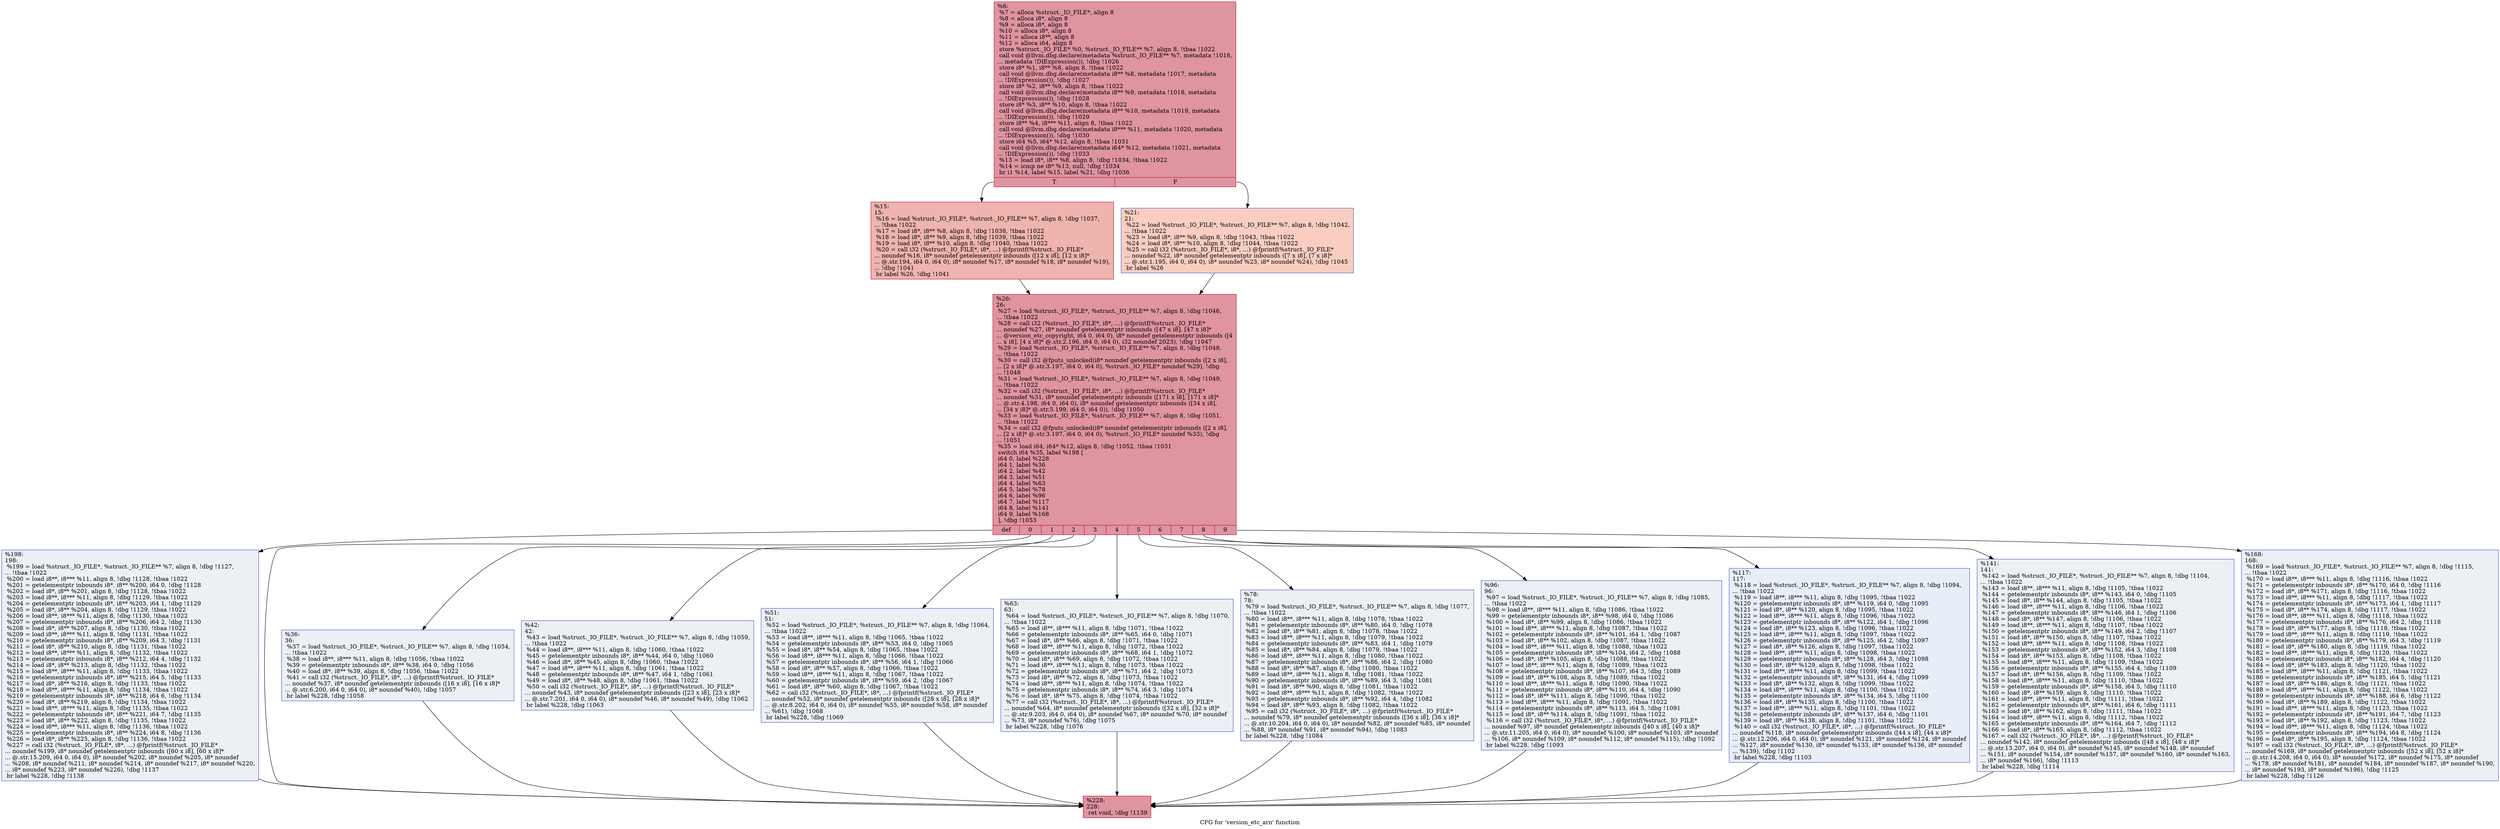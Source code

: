 digraph "CFG for 'version_etc_arn' function" {
	label="CFG for 'version_etc_arn' function";

	Node0x23a9e40 [shape=record,color="#b70d28ff", style=filled, fillcolor="#b70d2870",label="{%6:\l  %7 = alloca %struct._IO_FILE*, align 8\l  %8 = alloca i8*, align 8\l  %9 = alloca i8*, align 8\l  %10 = alloca i8*, align 8\l  %11 = alloca i8**, align 8\l  %12 = alloca i64, align 8\l  store %struct._IO_FILE* %0, %struct._IO_FILE** %7, align 8, !tbaa !1022\l  call void @llvm.dbg.declare(metadata %struct._IO_FILE** %7, metadata !1016,\l... metadata !DIExpression()), !dbg !1026\l  store i8* %1, i8** %8, align 8, !tbaa !1022\l  call void @llvm.dbg.declare(metadata i8** %8, metadata !1017, metadata\l... !DIExpression()), !dbg !1027\l  store i8* %2, i8** %9, align 8, !tbaa !1022\l  call void @llvm.dbg.declare(metadata i8** %9, metadata !1018, metadata\l... !DIExpression()), !dbg !1028\l  store i8* %3, i8** %10, align 8, !tbaa !1022\l  call void @llvm.dbg.declare(metadata i8** %10, metadata !1019, metadata\l... !DIExpression()), !dbg !1029\l  store i8** %4, i8*** %11, align 8, !tbaa !1022\l  call void @llvm.dbg.declare(metadata i8*** %11, metadata !1020, metadata\l... !DIExpression()), !dbg !1030\l  store i64 %5, i64* %12, align 8, !tbaa !1031\l  call void @llvm.dbg.declare(metadata i64* %12, metadata !1021, metadata\l... !DIExpression()), !dbg !1033\l  %13 = load i8*, i8** %8, align 8, !dbg !1034, !tbaa !1022\l  %14 = icmp ne i8* %13, null, !dbg !1034\l  br i1 %14, label %15, label %21, !dbg !1036\l|{<s0>T|<s1>F}}"];
	Node0x23a9e40:s0 -> Node0x23abd90;
	Node0x23a9e40:s1 -> Node0x23abde0;
	Node0x23abd90 [shape=record,color="#b70d28ff", style=filled, fillcolor="#d8564670",label="{%15:\l15:                                               \l  %16 = load %struct._IO_FILE*, %struct._IO_FILE** %7, align 8, !dbg !1037,\l... !tbaa !1022\l  %17 = load i8*, i8** %8, align 8, !dbg !1038, !tbaa !1022\l  %18 = load i8*, i8** %9, align 8, !dbg !1039, !tbaa !1022\l  %19 = load i8*, i8** %10, align 8, !dbg !1040, !tbaa !1022\l  %20 = call i32 (%struct._IO_FILE*, i8*, ...) @fprintf(%struct._IO_FILE*\l... noundef %16, i8* noundef getelementptr inbounds ([12 x i8], [12 x i8]*\l... @.str.194, i64 0, i64 0), i8* noundef %17, i8* noundef %18, i8* noundef %19),\l... !dbg !1041\l  br label %26, !dbg !1041\l}"];
	Node0x23abd90 -> Node0x23abe30;
	Node0x23abde0 [shape=record,color="#3d50c3ff", style=filled, fillcolor="#f2907270",label="{%21:\l21:                                               \l  %22 = load %struct._IO_FILE*, %struct._IO_FILE** %7, align 8, !dbg !1042,\l... !tbaa !1022\l  %23 = load i8*, i8** %9, align 8, !dbg !1043, !tbaa !1022\l  %24 = load i8*, i8** %10, align 8, !dbg !1044, !tbaa !1022\l  %25 = call i32 (%struct._IO_FILE*, i8*, ...) @fprintf(%struct._IO_FILE*\l... noundef %22, i8* noundef getelementptr inbounds ([7 x i8], [7 x i8]*\l... @.str.1.195, i64 0, i64 0), i8* noundef %23, i8* noundef %24), !dbg !1045\l  br label %26\l}"];
	Node0x23abde0 -> Node0x23abe30;
	Node0x23abe30 [shape=record,color="#b70d28ff", style=filled, fillcolor="#b70d2870",label="{%26:\l26:                                               \l  %27 = load %struct._IO_FILE*, %struct._IO_FILE** %7, align 8, !dbg !1046,\l... !tbaa !1022\l  %28 = call i32 (%struct._IO_FILE*, i8*, ...) @fprintf(%struct._IO_FILE*\l... noundef %27, i8* noundef getelementptr inbounds ([47 x i8], [47 x i8]*\l... @version_etc_copyright, i64 0, i64 0), i8* noundef getelementptr inbounds ([4\l... x i8], [4 x i8]* @.str.2.196, i64 0, i64 0), i32 noundef 2023), !dbg !1047\l  %29 = load %struct._IO_FILE*, %struct._IO_FILE** %7, align 8, !dbg !1048,\l... !tbaa !1022\l  %30 = call i32 @fputs_unlocked(i8* noundef getelementptr inbounds ([2 x i8],\l... [2 x i8]* @.str.3.197, i64 0, i64 0), %struct._IO_FILE* noundef %29), !dbg\l... !1048\l  %31 = load %struct._IO_FILE*, %struct._IO_FILE** %7, align 8, !dbg !1049,\l... !tbaa !1022\l  %32 = call i32 (%struct._IO_FILE*, i8*, ...) @fprintf(%struct._IO_FILE*\l... noundef %31, i8* noundef getelementptr inbounds ([171 x i8], [171 x i8]*\l... @.str.4.198, i64 0, i64 0), i8* noundef getelementptr inbounds ([34 x i8],\l... [34 x i8]* @.str.5.199, i64 0, i64 0)), !dbg !1050\l  %33 = load %struct._IO_FILE*, %struct._IO_FILE** %7, align 8, !dbg !1051,\l... !tbaa !1022\l  %34 = call i32 @fputs_unlocked(i8* noundef getelementptr inbounds ([2 x i8],\l... [2 x i8]* @.str.3.197, i64 0, i64 0), %struct._IO_FILE* noundef %33), !dbg\l... !1051\l  %35 = load i64, i64* %12, align 8, !dbg !1052, !tbaa !1031\l  switch i64 %35, label %198 [\l    i64 0, label %228\l    i64 1, label %36\l    i64 2, label %42\l    i64 3, label %51\l    i64 4, label %63\l    i64 5, label %78\l    i64 6, label %96\l    i64 7, label %117\l    i64 8, label %141\l    i64 9, label %168\l  ], !dbg !1053\l|{<s0>def|<s1>0|<s2>1|<s3>2|<s4>3|<s5>4|<s6>5|<s7>6|<s8>7|<s9>8|<s10>9}}"];
	Node0x23abe30:s0 -> Node0x23ac150;
	Node0x23abe30:s1 -> Node0x23ac1a0;
	Node0x23abe30:s2 -> Node0x23abe80;
	Node0x23abe30:s3 -> Node0x23abed0;
	Node0x23abe30:s4 -> Node0x23abf20;
	Node0x23abe30:s5 -> Node0x23abf70;
	Node0x23abe30:s6 -> Node0x23abfc0;
	Node0x23abe30:s7 -> Node0x23ac010;
	Node0x23abe30:s8 -> Node0x23ac060;
	Node0x23abe30:s9 -> Node0x23ac0b0;
	Node0x23abe30:s10 -> Node0x23ac100;
	Node0x23abe80 [shape=record,color="#3d50c3ff", style=filled, fillcolor="#d4dbe670",label="{%36:\l36:                                               \l  %37 = load %struct._IO_FILE*, %struct._IO_FILE** %7, align 8, !dbg !1054,\l... !tbaa !1022\l  %38 = load i8**, i8*** %11, align 8, !dbg !1056, !tbaa !1022\l  %39 = getelementptr inbounds i8*, i8** %38, i64 0, !dbg !1056\l  %40 = load i8*, i8** %39, align 8, !dbg !1056, !tbaa !1022\l  %41 = call i32 (%struct._IO_FILE*, i8*, ...) @fprintf(%struct._IO_FILE*\l... noundef %37, i8* noundef getelementptr inbounds ([16 x i8], [16 x i8]*\l... @.str.6.200, i64 0, i64 0), i8* noundef %40), !dbg !1057\l  br label %228, !dbg !1058\l}"];
	Node0x23abe80 -> Node0x23ac1a0;
	Node0x23abed0 [shape=record,color="#3d50c3ff", style=filled, fillcolor="#d4dbe670",label="{%42:\l42:                                               \l  %43 = load %struct._IO_FILE*, %struct._IO_FILE** %7, align 8, !dbg !1059,\l... !tbaa !1022\l  %44 = load i8**, i8*** %11, align 8, !dbg !1060, !tbaa !1022\l  %45 = getelementptr inbounds i8*, i8** %44, i64 0, !dbg !1060\l  %46 = load i8*, i8** %45, align 8, !dbg !1060, !tbaa !1022\l  %47 = load i8**, i8*** %11, align 8, !dbg !1061, !tbaa !1022\l  %48 = getelementptr inbounds i8*, i8** %47, i64 1, !dbg !1061\l  %49 = load i8*, i8** %48, align 8, !dbg !1061, !tbaa !1022\l  %50 = call i32 (%struct._IO_FILE*, i8*, ...) @fprintf(%struct._IO_FILE*\l... noundef %43, i8* noundef getelementptr inbounds ([23 x i8], [23 x i8]*\l... @.str.7.201, i64 0, i64 0), i8* noundef %46, i8* noundef %49), !dbg !1062\l  br label %228, !dbg !1063\l}"];
	Node0x23abed0 -> Node0x23ac1a0;
	Node0x23abf20 [shape=record,color="#3d50c3ff", style=filled, fillcolor="#d4dbe670",label="{%51:\l51:                                               \l  %52 = load %struct._IO_FILE*, %struct._IO_FILE** %7, align 8, !dbg !1064,\l... !tbaa !1022\l  %53 = load i8**, i8*** %11, align 8, !dbg !1065, !tbaa !1022\l  %54 = getelementptr inbounds i8*, i8** %53, i64 0, !dbg !1065\l  %55 = load i8*, i8** %54, align 8, !dbg !1065, !tbaa !1022\l  %56 = load i8**, i8*** %11, align 8, !dbg !1066, !tbaa !1022\l  %57 = getelementptr inbounds i8*, i8** %56, i64 1, !dbg !1066\l  %58 = load i8*, i8** %57, align 8, !dbg !1066, !tbaa !1022\l  %59 = load i8**, i8*** %11, align 8, !dbg !1067, !tbaa !1022\l  %60 = getelementptr inbounds i8*, i8** %59, i64 2, !dbg !1067\l  %61 = load i8*, i8** %60, align 8, !dbg !1067, !tbaa !1022\l  %62 = call i32 (%struct._IO_FILE*, i8*, ...) @fprintf(%struct._IO_FILE*\l... noundef %52, i8* noundef getelementptr inbounds ([28 x i8], [28 x i8]*\l... @.str.8.202, i64 0, i64 0), i8* noundef %55, i8* noundef %58, i8* noundef\l... %61), !dbg !1068\l  br label %228, !dbg !1069\l}"];
	Node0x23abf20 -> Node0x23ac1a0;
	Node0x23abf70 [shape=record,color="#3d50c3ff", style=filled, fillcolor="#d4dbe670",label="{%63:\l63:                                               \l  %64 = load %struct._IO_FILE*, %struct._IO_FILE** %7, align 8, !dbg !1070,\l... !tbaa !1022\l  %65 = load i8**, i8*** %11, align 8, !dbg !1071, !tbaa !1022\l  %66 = getelementptr inbounds i8*, i8** %65, i64 0, !dbg !1071\l  %67 = load i8*, i8** %66, align 8, !dbg !1071, !tbaa !1022\l  %68 = load i8**, i8*** %11, align 8, !dbg !1072, !tbaa !1022\l  %69 = getelementptr inbounds i8*, i8** %68, i64 1, !dbg !1072\l  %70 = load i8*, i8** %69, align 8, !dbg !1072, !tbaa !1022\l  %71 = load i8**, i8*** %11, align 8, !dbg !1073, !tbaa !1022\l  %72 = getelementptr inbounds i8*, i8** %71, i64 2, !dbg !1073\l  %73 = load i8*, i8** %72, align 8, !dbg !1073, !tbaa !1022\l  %74 = load i8**, i8*** %11, align 8, !dbg !1074, !tbaa !1022\l  %75 = getelementptr inbounds i8*, i8** %74, i64 3, !dbg !1074\l  %76 = load i8*, i8** %75, align 8, !dbg !1074, !tbaa !1022\l  %77 = call i32 (%struct._IO_FILE*, i8*, ...) @fprintf(%struct._IO_FILE*\l... noundef %64, i8* noundef getelementptr inbounds ([32 x i8], [32 x i8]*\l... @.str.9.203, i64 0, i64 0), i8* noundef %67, i8* noundef %70, i8* noundef\l... %73, i8* noundef %76), !dbg !1075\l  br label %228, !dbg !1076\l}"];
	Node0x23abf70 -> Node0x23ac1a0;
	Node0x23abfc0 [shape=record,color="#3d50c3ff", style=filled, fillcolor="#d4dbe670",label="{%78:\l78:                                               \l  %79 = load %struct._IO_FILE*, %struct._IO_FILE** %7, align 8, !dbg !1077,\l... !tbaa !1022\l  %80 = load i8**, i8*** %11, align 8, !dbg !1078, !tbaa !1022\l  %81 = getelementptr inbounds i8*, i8** %80, i64 0, !dbg !1078\l  %82 = load i8*, i8** %81, align 8, !dbg !1078, !tbaa !1022\l  %83 = load i8**, i8*** %11, align 8, !dbg !1079, !tbaa !1022\l  %84 = getelementptr inbounds i8*, i8** %83, i64 1, !dbg !1079\l  %85 = load i8*, i8** %84, align 8, !dbg !1079, !tbaa !1022\l  %86 = load i8**, i8*** %11, align 8, !dbg !1080, !tbaa !1022\l  %87 = getelementptr inbounds i8*, i8** %86, i64 2, !dbg !1080\l  %88 = load i8*, i8** %87, align 8, !dbg !1080, !tbaa !1022\l  %89 = load i8**, i8*** %11, align 8, !dbg !1081, !tbaa !1022\l  %90 = getelementptr inbounds i8*, i8** %89, i64 3, !dbg !1081\l  %91 = load i8*, i8** %90, align 8, !dbg !1081, !tbaa !1022\l  %92 = load i8**, i8*** %11, align 8, !dbg !1082, !tbaa !1022\l  %93 = getelementptr inbounds i8*, i8** %92, i64 4, !dbg !1082\l  %94 = load i8*, i8** %93, align 8, !dbg !1082, !tbaa !1022\l  %95 = call i32 (%struct._IO_FILE*, i8*, ...) @fprintf(%struct._IO_FILE*\l... noundef %79, i8* noundef getelementptr inbounds ([36 x i8], [36 x i8]*\l... @.str.10.204, i64 0, i64 0), i8* noundef %82, i8* noundef %85, i8* noundef\l... %88, i8* noundef %91, i8* noundef %94), !dbg !1083\l  br label %228, !dbg !1084\l}"];
	Node0x23abfc0 -> Node0x23ac1a0;
	Node0x23ac010 [shape=record,color="#3d50c3ff", style=filled, fillcolor="#d4dbe670",label="{%96:\l96:                                               \l  %97 = load %struct._IO_FILE*, %struct._IO_FILE** %7, align 8, !dbg !1085,\l... !tbaa !1022\l  %98 = load i8**, i8*** %11, align 8, !dbg !1086, !tbaa !1022\l  %99 = getelementptr inbounds i8*, i8** %98, i64 0, !dbg !1086\l  %100 = load i8*, i8** %99, align 8, !dbg !1086, !tbaa !1022\l  %101 = load i8**, i8*** %11, align 8, !dbg !1087, !tbaa !1022\l  %102 = getelementptr inbounds i8*, i8** %101, i64 1, !dbg !1087\l  %103 = load i8*, i8** %102, align 8, !dbg !1087, !tbaa !1022\l  %104 = load i8**, i8*** %11, align 8, !dbg !1088, !tbaa !1022\l  %105 = getelementptr inbounds i8*, i8** %104, i64 2, !dbg !1088\l  %106 = load i8*, i8** %105, align 8, !dbg !1088, !tbaa !1022\l  %107 = load i8**, i8*** %11, align 8, !dbg !1089, !tbaa !1022\l  %108 = getelementptr inbounds i8*, i8** %107, i64 3, !dbg !1089\l  %109 = load i8*, i8** %108, align 8, !dbg !1089, !tbaa !1022\l  %110 = load i8**, i8*** %11, align 8, !dbg !1090, !tbaa !1022\l  %111 = getelementptr inbounds i8*, i8** %110, i64 4, !dbg !1090\l  %112 = load i8*, i8** %111, align 8, !dbg !1090, !tbaa !1022\l  %113 = load i8**, i8*** %11, align 8, !dbg !1091, !tbaa !1022\l  %114 = getelementptr inbounds i8*, i8** %113, i64 5, !dbg !1091\l  %115 = load i8*, i8** %114, align 8, !dbg !1091, !tbaa !1022\l  %116 = call i32 (%struct._IO_FILE*, i8*, ...) @fprintf(%struct._IO_FILE*\l... noundef %97, i8* noundef getelementptr inbounds ([40 x i8], [40 x i8]*\l... @.str.11.205, i64 0, i64 0), i8* noundef %100, i8* noundef %103, i8* noundef\l... %106, i8* noundef %109, i8* noundef %112, i8* noundef %115), !dbg !1092\l  br label %228, !dbg !1093\l}"];
	Node0x23ac010 -> Node0x23ac1a0;
	Node0x23ac060 [shape=record,color="#3d50c3ff", style=filled, fillcolor="#cbd8ee70",label="{%117:\l117:                                              \l  %118 = load %struct._IO_FILE*, %struct._IO_FILE** %7, align 8, !dbg !1094,\l... !tbaa !1022\l  %119 = load i8**, i8*** %11, align 8, !dbg !1095, !tbaa !1022\l  %120 = getelementptr inbounds i8*, i8** %119, i64 0, !dbg !1095\l  %121 = load i8*, i8** %120, align 8, !dbg !1095, !tbaa !1022\l  %122 = load i8**, i8*** %11, align 8, !dbg !1096, !tbaa !1022\l  %123 = getelementptr inbounds i8*, i8** %122, i64 1, !dbg !1096\l  %124 = load i8*, i8** %123, align 8, !dbg !1096, !tbaa !1022\l  %125 = load i8**, i8*** %11, align 8, !dbg !1097, !tbaa !1022\l  %126 = getelementptr inbounds i8*, i8** %125, i64 2, !dbg !1097\l  %127 = load i8*, i8** %126, align 8, !dbg !1097, !tbaa !1022\l  %128 = load i8**, i8*** %11, align 8, !dbg !1098, !tbaa !1022\l  %129 = getelementptr inbounds i8*, i8** %128, i64 3, !dbg !1098\l  %130 = load i8*, i8** %129, align 8, !dbg !1098, !tbaa !1022\l  %131 = load i8**, i8*** %11, align 8, !dbg !1099, !tbaa !1022\l  %132 = getelementptr inbounds i8*, i8** %131, i64 4, !dbg !1099\l  %133 = load i8*, i8** %132, align 8, !dbg !1099, !tbaa !1022\l  %134 = load i8**, i8*** %11, align 8, !dbg !1100, !tbaa !1022\l  %135 = getelementptr inbounds i8*, i8** %134, i64 5, !dbg !1100\l  %136 = load i8*, i8** %135, align 8, !dbg !1100, !tbaa !1022\l  %137 = load i8**, i8*** %11, align 8, !dbg !1101, !tbaa !1022\l  %138 = getelementptr inbounds i8*, i8** %137, i64 6, !dbg !1101\l  %139 = load i8*, i8** %138, align 8, !dbg !1101, !tbaa !1022\l  %140 = call i32 (%struct._IO_FILE*, i8*, ...) @fprintf(%struct._IO_FILE*\l... noundef %118, i8* noundef getelementptr inbounds ([44 x i8], [44 x i8]*\l... @.str.12.206, i64 0, i64 0), i8* noundef %121, i8* noundef %124, i8* noundef\l... %127, i8* noundef %130, i8* noundef %133, i8* noundef %136, i8* noundef\l... %139), !dbg !1102\l  br label %228, !dbg !1103\l}"];
	Node0x23ac060 -> Node0x23ac1a0;
	Node0x23ac0b0 [shape=record,color="#3d50c3ff", style=filled, fillcolor="#d4dbe670",label="{%141:\l141:                                              \l  %142 = load %struct._IO_FILE*, %struct._IO_FILE** %7, align 8, !dbg !1104,\l... !tbaa !1022\l  %143 = load i8**, i8*** %11, align 8, !dbg !1105, !tbaa !1022\l  %144 = getelementptr inbounds i8*, i8** %143, i64 0, !dbg !1105\l  %145 = load i8*, i8** %144, align 8, !dbg !1105, !tbaa !1022\l  %146 = load i8**, i8*** %11, align 8, !dbg !1106, !tbaa !1022\l  %147 = getelementptr inbounds i8*, i8** %146, i64 1, !dbg !1106\l  %148 = load i8*, i8** %147, align 8, !dbg !1106, !tbaa !1022\l  %149 = load i8**, i8*** %11, align 8, !dbg !1107, !tbaa !1022\l  %150 = getelementptr inbounds i8*, i8** %149, i64 2, !dbg !1107\l  %151 = load i8*, i8** %150, align 8, !dbg !1107, !tbaa !1022\l  %152 = load i8**, i8*** %11, align 8, !dbg !1108, !tbaa !1022\l  %153 = getelementptr inbounds i8*, i8** %152, i64 3, !dbg !1108\l  %154 = load i8*, i8** %153, align 8, !dbg !1108, !tbaa !1022\l  %155 = load i8**, i8*** %11, align 8, !dbg !1109, !tbaa !1022\l  %156 = getelementptr inbounds i8*, i8** %155, i64 4, !dbg !1109\l  %157 = load i8*, i8** %156, align 8, !dbg !1109, !tbaa !1022\l  %158 = load i8**, i8*** %11, align 8, !dbg !1110, !tbaa !1022\l  %159 = getelementptr inbounds i8*, i8** %158, i64 5, !dbg !1110\l  %160 = load i8*, i8** %159, align 8, !dbg !1110, !tbaa !1022\l  %161 = load i8**, i8*** %11, align 8, !dbg !1111, !tbaa !1022\l  %162 = getelementptr inbounds i8*, i8** %161, i64 6, !dbg !1111\l  %163 = load i8*, i8** %162, align 8, !dbg !1111, !tbaa !1022\l  %164 = load i8**, i8*** %11, align 8, !dbg !1112, !tbaa !1022\l  %165 = getelementptr inbounds i8*, i8** %164, i64 7, !dbg !1112\l  %166 = load i8*, i8** %165, align 8, !dbg !1112, !tbaa !1022\l  %167 = call i32 (%struct._IO_FILE*, i8*, ...) @fprintf(%struct._IO_FILE*\l... noundef %142, i8* noundef getelementptr inbounds ([48 x i8], [48 x i8]*\l... @.str.13.207, i64 0, i64 0), i8* noundef %145, i8* noundef %148, i8* noundef\l... %151, i8* noundef %154, i8* noundef %157, i8* noundef %160, i8* noundef %163,\l... i8* noundef %166), !dbg !1113\l  br label %228, !dbg !1114\l}"];
	Node0x23ac0b0 -> Node0x23ac1a0;
	Node0x23ac100 [shape=record,color="#3d50c3ff", style=filled, fillcolor="#d4dbe670",label="{%168:\l168:                                              \l  %169 = load %struct._IO_FILE*, %struct._IO_FILE** %7, align 8, !dbg !1115,\l... !tbaa !1022\l  %170 = load i8**, i8*** %11, align 8, !dbg !1116, !tbaa !1022\l  %171 = getelementptr inbounds i8*, i8** %170, i64 0, !dbg !1116\l  %172 = load i8*, i8** %171, align 8, !dbg !1116, !tbaa !1022\l  %173 = load i8**, i8*** %11, align 8, !dbg !1117, !tbaa !1022\l  %174 = getelementptr inbounds i8*, i8** %173, i64 1, !dbg !1117\l  %175 = load i8*, i8** %174, align 8, !dbg !1117, !tbaa !1022\l  %176 = load i8**, i8*** %11, align 8, !dbg !1118, !tbaa !1022\l  %177 = getelementptr inbounds i8*, i8** %176, i64 2, !dbg !1118\l  %178 = load i8*, i8** %177, align 8, !dbg !1118, !tbaa !1022\l  %179 = load i8**, i8*** %11, align 8, !dbg !1119, !tbaa !1022\l  %180 = getelementptr inbounds i8*, i8** %179, i64 3, !dbg !1119\l  %181 = load i8*, i8** %180, align 8, !dbg !1119, !tbaa !1022\l  %182 = load i8**, i8*** %11, align 8, !dbg !1120, !tbaa !1022\l  %183 = getelementptr inbounds i8*, i8** %182, i64 4, !dbg !1120\l  %184 = load i8*, i8** %183, align 8, !dbg !1120, !tbaa !1022\l  %185 = load i8**, i8*** %11, align 8, !dbg !1121, !tbaa !1022\l  %186 = getelementptr inbounds i8*, i8** %185, i64 5, !dbg !1121\l  %187 = load i8*, i8** %186, align 8, !dbg !1121, !tbaa !1022\l  %188 = load i8**, i8*** %11, align 8, !dbg !1122, !tbaa !1022\l  %189 = getelementptr inbounds i8*, i8** %188, i64 6, !dbg !1122\l  %190 = load i8*, i8** %189, align 8, !dbg !1122, !tbaa !1022\l  %191 = load i8**, i8*** %11, align 8, !dbg !1123, !tbaa !1022\l  %192 = getelementptr inbounds i8*, i8** %191, i64 7, !dbg !1123\l  %193 = load i8*, i8** %192, align 8, !dbg !1123, !tbaa !1022\l  %194 = load i8**, i8*** %11, align 8, !dbg !1124, !tbaa !1022\l  %195 = getelementptr inbounds i8*, i8** %194, i64 8, !dbg !1124\l  %196 = load i8*, i8** %195, align 8, !dbg !1124, !tbaa !1022\l  %197 = call i32 (%struct._IO_FILE*, i8*, ...) @fprintf(%struct._IO_FILE*\l... noundef %169, i8* noundef getelementptr inbounds ([52 x i8], [52 x i8]*\l... @.str.14.208, i64 0, i64 0), i8* noundef %172, i8* noundef %175, i8* noundef\l... %178, i8* noundef %181, i8* noundef %184, i8* noundef %187, i8* noundef %190,\l... i8* noundef %193, i8* noundef %196), !dbg !1125\l  br label %228, !dbg !1126\l}"];
	Node0x23ac100 -> Node0x23ac1a0;
	Node0x23ac150 [shape=record,color="#3d50c3ff", style=filled, fillcolor="#d4dbe670",label="{%198:\l198:                                              \l  %199 = load %struct._IO_FILE*, %struct._IO_FILE** %7, align 8, !dbg !1127,\l... !tbaa !1022\l  %200 = load i8**, i8*** %11, align 8, !dbg !1128, !tbaa !1022\l  %201 = getelementptr inbounds i8*, i8** %200, i64 0, !dbg !1128\l  %202 = load i8*, i8** %201, align 8, !dbg !1128, !tbaa !1022\l  %203 = load i8**, i8*** %11, align 8, !dbg !1129, !tbaa !1022\l  %204 = getelementptr inbounds i8*, i8** %203, i64 1, !dbg !1129\l  %205 = load i8*, i8** %204, align 8, !dbg !1129, !tbaa !1022\l  %206 = load i8**, i8*** %11, align 8, !dbg !1130, !tbaa !1022\l  %207 = getelementptr inbounds i8*, i8** %206, i64 2, !dbg !1130\l  %208 = load i8*, i8** %207, align 8, !dbg !1130, !tbaa !1022\l  %209 = load i8**, i8*** %11, align 8, !dbg !1131, !tbaa !1022\l  %210 = getelementptr inbounds i8*, i8** %209, i64 3, !dbg !1131\l  %211 = load i8*, i8** %210, align 8, !dbg !1131, !tbaa !1022\l  %212 = load i8**, i8*** %11, align 8, !dbg !1132, !tbaa !1022\l  %213 = getelementptr inbounds i8*, i8** %212, i64 4, !dbg !1132\l  %214 = load i8*, i8** %213, align 8, !dbg !1132, !tbaa !1022\l  %215 = load i8**, i8*** %11, align 8, !dbg !1133, !tbaa !1022\l  %216 = getelementptr inbounds i8*, i8** %215, i64 5, !dbg !1133\l  %217 = load i8*, i8** %216, align 8, !dbg !1133, !tbaa !1022\l  %218 = load i8**, i8*** %11, align 8, !dbg !1134, !tbaa !1022\l  %219 = getelementptr inbounds i8*, i8** %218, i64 6, !dbg !1134\l  %220 = load i8*, i8** %219, align 8, !dbg !1134, !tbaa !1022\l  %221 = load i8**, i8*** %11, align 8, !dbg !1135, !tbaa !1022\l  %222 = getelementptr inbounds i8*, i8** %221, i64 7, !dbg !1135\l  %223 = load i8*, i8** %222, align 8, !dbg !1135, !tbaa !1022\l  %224 = load i8**, i8*** %11, align 8, !dbg !1136, !tbaa !1022\l  %225 = getelementptr inbounds i8*, i8** %224, i64 8, !dbg !1136\l  %226 = load i8*, i8** %225, align 8, !dbg !1136, !tbaa !1022\l  %227 = call i32 (%struct._IO_FILE*, i8*, ...) @fprintf(%struct._IO_FILE*\l... noundef %199, i8* noundef getelementptr inbounds ([60 x i8], [60 x i8]*\l... @.str.15.209, i64 0, i64 0), i8* noundef %202, i8* noundef %205, i8* noundef\l... %208, i8* noundef %211, i8* noundef %214, i8* noundef %217, i8* noundef %220,\l... i8* noundef %223, i8* noundef %226), !dbg !1137\l  br label %228, !dbg !1138\l}"];
	Node0x23ac150 -> Node0x23ac1a0;
	Node0x23ac1a0 [shape=record,color="#b70d28ff", style=filled, fillcolor="#b70d2870",label="{%228:\l228:                                              \l  ret void, !dbg !1139\l}"];
}
